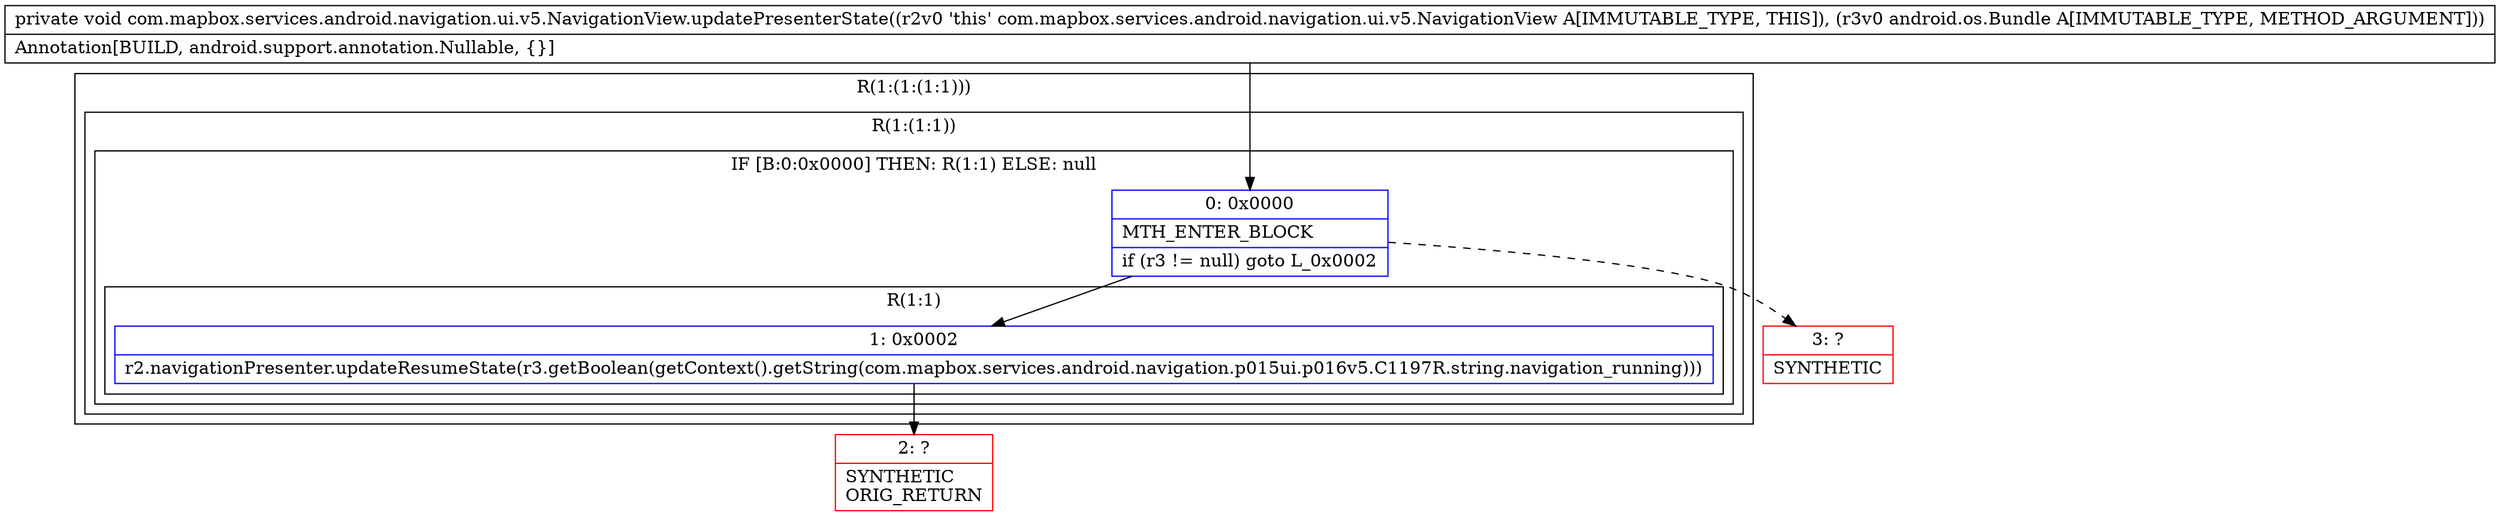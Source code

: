 digraph "CFG forcom.mapbox.services.android.navigation.ui.v5.NavigationView.updatePresenterState(Landroid\/os\/Bundle;)V" {
subgraph cluster_Region_1037851476 {
label = "R(1:(1:(1:1)))";
node [shape=record,color=blue];
subgraph cluster_Region_1317779567 {
label = "R(1:(1:1))";
node [shape=record,color=blue];
subgraph cluster_IfRegion_973414660 {
label = "IF [B:0:0x0000] THEN: R(1:1) ELSE: null";
node [shape=record,color=blue];
Node_0 [shape=record,label="{0\:\ 0x0000|MTH_ENTER_BLOCK\l|if (r3 != null) goto L_0x0002\l}"];
subgraph cluster_Region_2126622446 {
label = "R(1:1)";
node [shape=record,color=blue];
Node_1 [shape=record,label="{1\:\ 0x0002|r2.navigationPresenter.updateResumeState(r3.getBoolean(getContext().getString(com.mapbox.services.android.navigation.p015ui.p016v5.C1197R.string.navigation_running)))\l}"];
}
}
}
}
Node_2 [shape=record,color=red,label="{2\:\ ?|SYNTHETIC\lORIG_RETURN\l}"];
Node_3 [shape=record,color=red,label="{3\:\ ?|SYNTHETIC\l}"];
MethodNode[shape=record,label="{private void com.mapbox.services.android.navigation.ui.v5.NavigationView.updatePresenterState((r2v0 'this' com.mapbox.services.android.navigation.ui.v5.NavigationView A[IMMUTABLE_TYPE, THIS]), (r3v0 android.os.Bundle A[IMMUTABLE_TYPE, METHOD_ARGUMENT]))  | Annotation[BUILD, android.support.annotation.Nullable, \{\}]\l}"];
MethodNode -> Node_0;
Node_0 -> Node_1;
Node_0 -> Node_3[style=dashed];
Node_1 -> Node_2;
}

